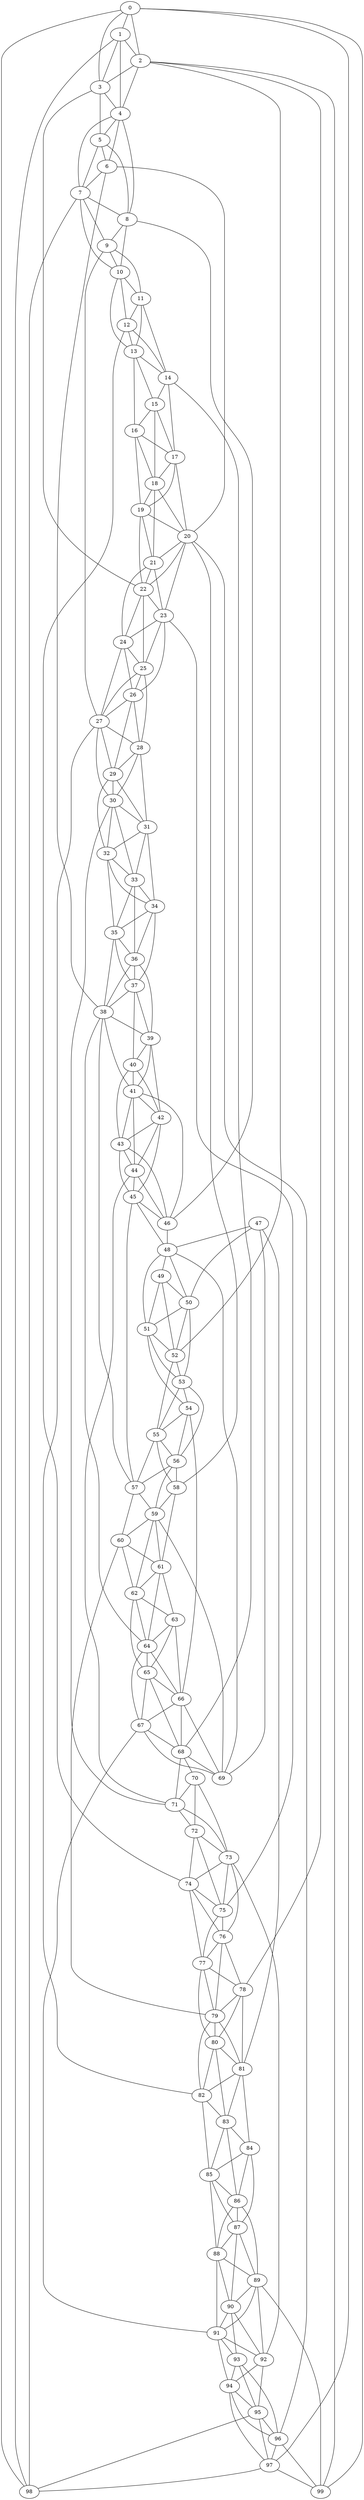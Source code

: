 strict graph "watts_strogatz_graph(100,6,0.1)" {
0;
1;
2;
3;
4;
5;
6;
7;
8;
9;
10;
11;
12;
13;
14;
15;
16;
17;
18;
19;
20;
21;
22;
23;
24;
25;
26;
27;
28;
29;
30;
31;
32;
33;
34;
35;
36;
37;
38;
39;
40;
41;
42;
43;
44;
45;
46;
47;
48;
49;
50;
51;
52;
53;
54;
55;
56;
57;
58;
59;
60;
61;
62;
63;
64;
65;
66;
67;
68;
69;
70;
71;
72;
73;
74;
75;
76;
77;
78;
79;
80;
81;
82;
83;
84;
85;
86;
87;
88;
89;
90;
91;
92;
93;
94;
95;
96;
97;
98;
99;
0 -- 1  [is_available=True, prob="0.808879432811"];
0 -- 2  [is_available=True, prob="0.182957554743"];
0 -- 3  [is_available=True, prob="0.567873408353"];
0 -- 97  [is_available=True, prob="1.0"];
0 -- 98  [is_available=True, prob="1.0"];
0 -- 99  [is_available=True, prob="0.107154974336"];
1 -- 2  [is_available=True, prob="0.787704273779"];
1 -- 4  [is_available=True, prob="0.522898484683"];
1 -- 98  [is_available=True, prob="0.253039405704"];
1 -- 3  [is_available=True, prob="0.30572087345"];
2 -- 3  [is_available=True, prob="0.160468362557"];
2 -- 4  [is_available=True, prob="1.0"];
2 -- 78  [is_available=True, prob="0.56383599683"];
2 -- 99  [is_available=True, prob="0.228934047506"];
2 -- 52  [is_available=True, prob="0.55639495204"];
3 -- 4  [is_available=True, prob="0.759284358121"];
3 -- 5  [is_available=True, prob="0.997034182335"];
3 -- 22  [is_available=True, prob="0.0178407571477"];
4 -- 5  [is_available=True, prob="0.588005690929"];
4 -- 6  [is_available=True, prob="0.152186887742"];
4 -- 7  [is_available=True, prob="1.0"];
4 -- 8  [is_available=True, prob="0.734704902523"];
5 -- 6  [is_available=True, prob="0.69834896123"];
5 -- 7  [is_available=True, prob="0.633267804564"];
5 -- 8  [is_available=True, prob="0.441003442815"];
6 -- 38  [is_available=True, prob="1.0"];
6 -- 7  [is_available=True, prob="0.118282532554"];
6 -- 20  [is_available=True, prob="0.0748526783676"];
7 -- 98  [is_available=True, prob="1.0"];
7 -- 8  [is_available=True, prob="0.489075163397"];
7 -- 9  [is_available=True, prob="0.843897977109"];
7 -- 10  [is_available=True, prob="1.0"];
8 -- 9  [is_available=True, prob="0.805158920264"];
8 -- 10  [is_available=True, prob="0.782309546897"];
8 -- 46  [is_available=True, prob="1.0"];
9 -- 10  [is_available=True, prob="0.538778032244"];
9 -- 11  [is_available=True, prob="0.247198701351"];
9 -- 27  [is_available=True, prob="0.709711413974"];
10 -- 11  [is_available=True, prob="1.0"];
10 -- 12  [is_available=True, prob="1.0"];
10 -- 13  [is_available=True, prob="0.0178353511734"];
11 -- 12  [is_available=True, prob="0.284218654843"];
11 -- 13  [is_available=True, prob="0.400651670146"];
11 -- 14  [is_available=True, prob="1.0"];
12 -- 13  [is_available=True, prob="0.175947009138"];
12 -- 14  [is_available=True, prob="0.249938834315"];
12 -- 74  [is_available=True, prob="0.556005052625"];
13 -- 14  [is_available=True, prob="1.0"];
13 -- 15  [is_available=True, prob="1.0"];
13 -- 16  [is_available=True, prob="0.593290176014"];
14 -- 68  [is_available=True, prob="0.608372855227"];
14 -- 15  [is_available=True, prob="0.136649493581"];
14 -- 17  [is_available=True, prob="0.727035150005"];
15 -- 16  [is_available=True, prob="0.42126265469"];
15 -- 17  [is_available=True, prob="1.0"];
15 -- 18  [is_available=True, prob="1.0"];
16 -- 17  [is_available=True, prob="1.0"];
16 -- 18  [is_available=True, prob="0.329247704694"];
16 -- 19  [is_available=True, prob="1.0"];
17 -- 18  [is_available=True, prob="0.317945345526"];
17 -- 19  [is_available=True, prob="1.0"];
17 -- 20  [is_available=True, prob="0.348989424433"];
18 -- 19  [is_available=True, prob="0.659941950324"];
18 -- 20  [is_available=True, prob="0.302294075814"];
18 -- 21  [is_available=True, prob="0.351098344123"];
19 -- 20  [is_available=True, prob="0.649928572071"];
19 -- 21  [is_available=True, prob="0.25614268359"];
19 -- 22  [is_available=True, prob="1.0"];
20 -- 96  [is_available=True, prob="0.649077805156"];
20 -- 21  [is_available=True, prob="0.990676303014"];
20 -- 22  [is_available=True, prob="0.442145558329"];
20 -- 23  [is_available=True, prob="0.0475142028234"];
20 -- 58  [is_available=True, prob="0.836823961689"];
21 -- 22  [is_available=True, prob="0.132095737621"];
21 -- 23  [is_available=True, prob="1.0"];
21 -- 24  [is_available=True, prob="0.234818035162"];
22 -- 23  [is_available=True, prob="0.0824983121998"];
22 -- 24  [is_available=True, prob="0.477372404662"];
22 -- 25  [is_available=True, prob="0.142707954862"];
23 -- 75  [is_available=True, prob="0.86774304797"];
23 -- 24  [is_available=True, prob="0.953671958334"];
23 -- 25  [is_available=True, prob="0.0490503458505"];
23 -- 26  [is_available=True, prob="0.44607445726"];
24 -- 25  [is_available=True, prob="0.750870499249"];
24 -- 26  [is_available=True, prob="0.0752611998328"];
24 -- 27  [is_available=True, prob="1.0"];
25 -- 26  [is_available=True, prob="1.0"];
25 -- 27  [is_available=True, prob="0.0672054455904"];
25 -- 28  [is_available=True, prob="0.277215120591"];
26 -- 27  [is_available=True, prob="1.0"];
26 -- 28  [is_available=True, prob="0.747158948884"];
26 -- 29  [is_available=True, prob="0.825708238211"];
27 -- 82  [is_available=True, prob="0.684931483036"];
27 -- 28  [is_available=True, prob="0.611231567412"];
27 -- 29  [is_available=True, prob="0.836849748838"];
27 -- 30  [is_available=True, prob="0.142305048119"];
28 -- 29  [is_available=True, prob="0.644227359911"];
28 -- 30  [is_available=True, prob="0.613076938127"];
28 -- 31  [is_available=True, prob="0.468683514756"];
29 -- 32  [is_available=True, prob="0.912634752184"];
29 -- 30  [is_available=True, prob="0.820049883261"];
29 -- 31  [is_available=True, prob="0.151326830424"];
30 -- 32  [is_available=True, prob="0.946350763478"];
30 -- 33  [is_available=True, prob="1.0"];
30 -- 71  [is_available=True, prob="0.502855894516"];
30 -- 31  [is_available=True, prob="0.0501138330133"];
31 -- 32  [is_available=True, prob="0.184338785163"];
31 -- 33  [is_available=True, prob="1.0"];
31 -- 34  [is_available=True, prob="0.557425993253"];
32 -- 33  [is_available=True, prob="0.640141487562"];
32 -- 34  [is_available=True, prob="0.842529998835"];
32 -- 35  [is_available=True, prob="0.397464072854"];
33 -- 34  [is_available=True, prob="0.758092986602"];
33 -- 35  [is_available=True, prob="0.0715534471585"];
33 -- 36  [is_available=True, prob="0.380098037473"];
34 -- 35  [is_available=True, prob="0.44870707279"];
34 -- 36  [is_available=True, prob="0.843710153356"];
34 -- 37  [is_available=True, prob="0.113077269575"];
35 -- 36  [is_available=True, prob="0.0333543881875"];
35 -- 37  [is_available=True, prob="0.927491335554"];
35 -- 38  [is_available=True, prob="0.0443079882538"];
36 -- 37  [is_available=True, prob="0.295352512846"];
36 -- 38  [is_available=True, prob="0.585617694748"];
36 -- 39  [is_available=True, prob="0.214191402236"];
37 -- 38  [is_available=True, prob="0.951080824102"];
37 -- 39  [is_available=True, prob="0.591935122956"];
37 -- 40  [is_available=True, prob="1.0"];
38 -- 64  [is_available=True, prob="0.801473319947"];
38 -- 39  [is_available=True, prob="0.10953242858"];
38 -- 41  [is_available=True, prob="0.126544788283"];
38 -- 57  [is_available=True, prob="0.155458139388"];
39 -- 40  [is_available=True, prob="0.805000186667"];
39 -- 41  [is_available=True, prob="0.845960328243"];
39 -- 42  [is_available=True, prob="0.64847659063"];
40 -- 41  [is_available=True, prob="0.906301193157"];
40 -- 42  [is_available=True, prob="0.255937417118"];
40 -- 43  [is_available=True, prob="0.169245566443"];
41 -- 42  [is_available=True, prob="0.0476561727596"];
41 -- 43  [is_available=True, prob="1.0"];
41 -- 44  [is_available=True, prob="0.342172300005"];
41 -- 46  [is_available=True, prob="1.0"];
42 -- 43  [is_available=True, prob="0.211912046352"];
42 -- 44  [is_available=True, prob="1.0"];
42 -- 45  [is_available=True, prob="0.560498232491"];
43 -- 44  [is_available=True, prob="1.0"];
43 -- 45  [is_available=True, prob="1.0"];
43 -- 46  [is_available=True, prob="0.863450516352"];
44 -- 71  [is_available=True, prob="0.353345481301"];
44 -- 45  [is_available=True, prob="0.15104793427"];
44 -- 46  [is_available=True, prob="1.0"];
45 -- 46  [is_available=True, prob="0.729018885224"];
45 -- 48  [is_available=True, prob="1.0"];
45 -- 57  [is_available=True, prob="0.607503817975"];
46 -- 48  [is_available=True, prob="1.0"];
47 -- 69  [is_available=True, prob="0.292310266477"];
47 -- 48  [is_available=True, prob="0.900884866392"];
47 -- 81  [is_available=True, prob="0.424380790274"];
47 -- 50  [is_available=True, prob="0.228958730518"];
48 -- 69  [is_available=True, prob="1.0"];
48 -- 49  [is_available=True, prob="0.0215858966046"];
48 -- 50  [is_available=True, prob="0.480166091857"];
48 -- 51  [is_available=True, prob="0.0182984110599"];
49 -- 50  [is_available=True, prob="1.0"];
49 -- 51  [is_available=True, prob="1.0"];
49 -- 52  [is_available=True, prob="0.398157623422"];
50 -- 51  [is_available=True, prob="0.0705320471968"];
50 -- 52  [is_available=True, prob="0.763031765193"];
50 -- 53  [is_available=True, prob="1.0"];
51 -- 52  [is_available=True, prob="0.863127589217"];
51 -- 53  [is_available=True, prob="0.0176998069132"];
51 -- 54  [is_available=True, prob="0.155065922403"];
52 -- 53  [is_available=True, prob="0.477060698955"];
52 -- 55  [is_available=True, prob="0.75340371084"];
53 -- 54  [is_available=True, prob="0.79370357676"];
53 -- 55  [is_available=True, prob="0.24171026088"];
53 -- 56  [is_available=True, prob="0.361968497807"];
54 -- 66  [is_available=True, prob="1.0"];
54 -- 55  [is_available=True, prob="0.876194884246"];
54 -- 56  [is_available=True, prob="1.0"];
55 -- 56  [is_available=True, prob="0.343212710706"];
55 -- 57  [is_available=True, prob="1.0"];
55 -- 58  [is_available=True, prob="0.612211351995"];
56 -- 57  [is_available=True, prob="0.346811528016"];
56 -- 58  [is_available=True, prob="0.670463543181"];
56 -- 59  [is_available=True, prob="1.0"];
57 -- 59  [is_available=True, prob="0.997175571503"];
57 -- 60  [is_available=True, prob="0.433288337221"];
58 -- 59  [is_available=True, prob="1.0"];
58 -- 61  [is_available=True, prob="0.269394708401"];
59 -- 69  [is_available=True, prob="1.0"];
59 -- 60  [is_available=True, prob="0.785368522073"];
59 -- 61  [is_available=True, prob="1.0"];
59 -- 62  [is_available=True, prob="0.1211929046"];
60 -- 79  [is_available=True, prob="0.997836496712"];
60 -- 61  [is_available=True, prob="0.729610114793"];
60 -- 62  [is_available=True, prob="0.199115620751"];
61 -- 64  [is_available=True, prob="0.581193230978"];
61 -- 62  [is_available=True, prob="0.350804653628"];
61 -- 63  [is_available=True, prob="0.30098426258"];
62 -- 64  [is_available=True, prob="0.0230888729866"];
62 -- 65  [is_available=True, prob="0.0366572770636"];
62 -- 63  [is_available=True, prob="0.470566406514"];
63 -- 64  [is_available=True, prob="0.345265300354"];
63 -- 65  [is_available=True, prob="0.114411137698"];
63 -- 66  [is_available=True, prob="0.285174296883"];
64 -- 65  [is_available=True, prob="0.441628393299"];
64 -- 66  [is_available=True, prob="0.129932351403"];
64 -- 67  [is_available=True, prob="0.62014461534"];
65 -- 66  [is_available=True, prob="0.834814349512"];
65 -- 67  [is_available=True, prob="0.357100335621"];
65 -- 68  [is_available=True, prob="1.0"];
66 -- 67  [is_available=True, prob="0.38964364499"];
66 -- 68  [is_available=True, prob="0.546694644148"];
66 -- 69  [is_available=True, prob="1.0"];
67 -- 68  [is_available=True, prob="1.0"];
67 -- 69  [is_available=True, prob="0.455123212328"];
67 -- 91  [is_available=True, prob="0.860797653756"];
68 -- 69  [is_available=True, prob="0.368544958412"];
68 -- 70  [is_available=True, prob="0.950566242841"];
68 -- 71  [is_available=True, prob="0.553573636122"];
70 -- 71  [is_available=True, prob="0.97361517568"];
70 -- 72  [is_available=True, prob="0.528811183451"];
70 -- 73  [is_available=True, prob="1.0"];
71 -- 72  [is_available=True, prob="1.0"];
71 -- 73  [is_available=True, prob="1.0"];
72 -- 73  [is_available=True, prob="1.0"];
72 -- 74  [is_available=True, prob="0.708533265716"];
72 -- 75  [is_available=True, prob="1.0"];
73 -- 74  [is_available=True, prob="1.0"];
73 -- 75  [is_available=True, prob="1.0"];
73 -- 76  [is_available=True, prob="0.362856275432"];
73 -- 92  [is_available=True, prob="1.0"];
74 -- 75  [is_available=True, prob="0.265196120212"];
74 -- 76  [is_available=True, prob="0.127889542105"];
74 -- 77  [is_available=True, prob="0.129878095907"];
75 -- 76  [is_available=True, prob="0.209809156135"];
75 -- 77  [is_available=True, prob="0.806937252781"];
76 -- 77  [is_available=True, prob="0.972622581097"];
76 -- 78  [is_available=True, prob="0.295760027816"];
76 -- 79  [is_available=True, prob="0.465880681306"];
77 -- 78  [is_available=True, prob="1.0"];
77 -- 79  [is_available=True, prob="1.0"];
77 -- 80  [is_available=True, prob="0.475232797526"];
78 -- 79  [is_available=True, prob="0.625988342528"];
78 -- 80  [is_available=True, prob="0.817600733685"];
78 -- 81  [is_available=True, prob="0.170253171259"];
79 -- 80  [is_available=True, prob="0.689788058346"];
79 -- 81  [is_available=True, prob="1.0"];
79 -- 82  [is_available=True, prob="0.242740063169"];
80 -- 81  [is_available=True, prob="1.0"];
80 -- 82  [is_available=True, prob="1.0"];
80 -- 83  [is_available=True, prob="0.332152342291"];
81 -- 82  [is_available=True, prob="0.355280723286"];
81 -- 83  [is_available=True, prob="1.0"];
81 -- 84  [is_available=True, prob="0.0777654229966"];
82 -- 83  [is_available=True, prob="0.522495157092"];
82 -- 85  [is_available=True, prob="0.0687344547292"];
83 -- 84  [is_available=True, prob="1.0"];
83 -- 85  [is_available=True, prob="0.310354605781"];
83 -- 86  [is_available=True, prob="0.659977343814"];
84 -- 85  [is_available=True, prob="1.0"];
84 -- 86  [is_available=True, prob="0.603983728525"];
84 -- 87  [is_available=True, prob="0.458884409486"];
85 -- 86  [is_available=True, prob="0.75274928495"];
85 -- 87  [is_available=True, prob="0.230941287782"];
85 -- 88  [is_available=True, prob="1.0"];
86 -- 87  [is_available=True, prob="0.557436466673"];
86 -- 88  [is_available=True, prob="0.788818528937"];
86 -- 89  [is_available=True, prob="0.519449670755"];
87 -- 88  [is_available=True, prob="0.530008058475"];
87 -- 89  [is_available=True, prob="0.0854198661033"];
87 -- 90  [is_available=True, prob="0.39172268056"];
88 -- 89  [is_available=True, prob="1.0"];
88 -- 90  [is_available=True, prob="1.0"];
88 -- 91  [is_available=True, prob="1.0"];
89 -- 99  [is_available=True, prob="0.176645109343"];
89 -- 90  [is_available=True, prob="1.0"];
89 -- 91  [is_available=True, prob="1.0"];
89 -- 92  [is_available=True, prob="1.0"];
90 -- 91  [is_available=True, prob="0.311121005787"];
90 -- 92  [is_available=True, prob="0.0881165428713"];
90 -- 93  [is_available=True, prob="1.0"];
91 -- 92  [is_available=True, prob="1.0"];
91 -- 93  [is_available=True, prob="0.266743196979"];
91 -- 94  [is_available=True, prob="0.304941062615"];
92 -- 94  [is_available=True, prob="0.234302650961"];
92 -- 95  [is_available=True, prob="0.649766067993"];
93 -- 96  [is_available=True, prob="0.224287317268"];
93 -- 94  [is_available=True, prob="0.1337136022"];
93 -- 95  [is_available=True, prob="1.0"];
94 -- 96  [is_available=True, prob="1.0"];
94 -- 97  [is_available=True, prob="0.897090830526"];
94 -- 95  [is_available=True, prob="0.701509229836"];
95 -- 96  [is_available=True, prob="1.0"];
95 -- 97  [is_available=True, prob="0.918007655159"];
95 -- 98  [is_available=True, prob="1.0"];
96 -- 97  [is_available=True, prob="1.0"];
96 -- 99  [is_available=True, prob="0.199997952082"];
97 -- 98  [is_available=True, prob="0.452984565954"];
97 -- 99  [is_available=True, prob="0.9534629263"];
}
